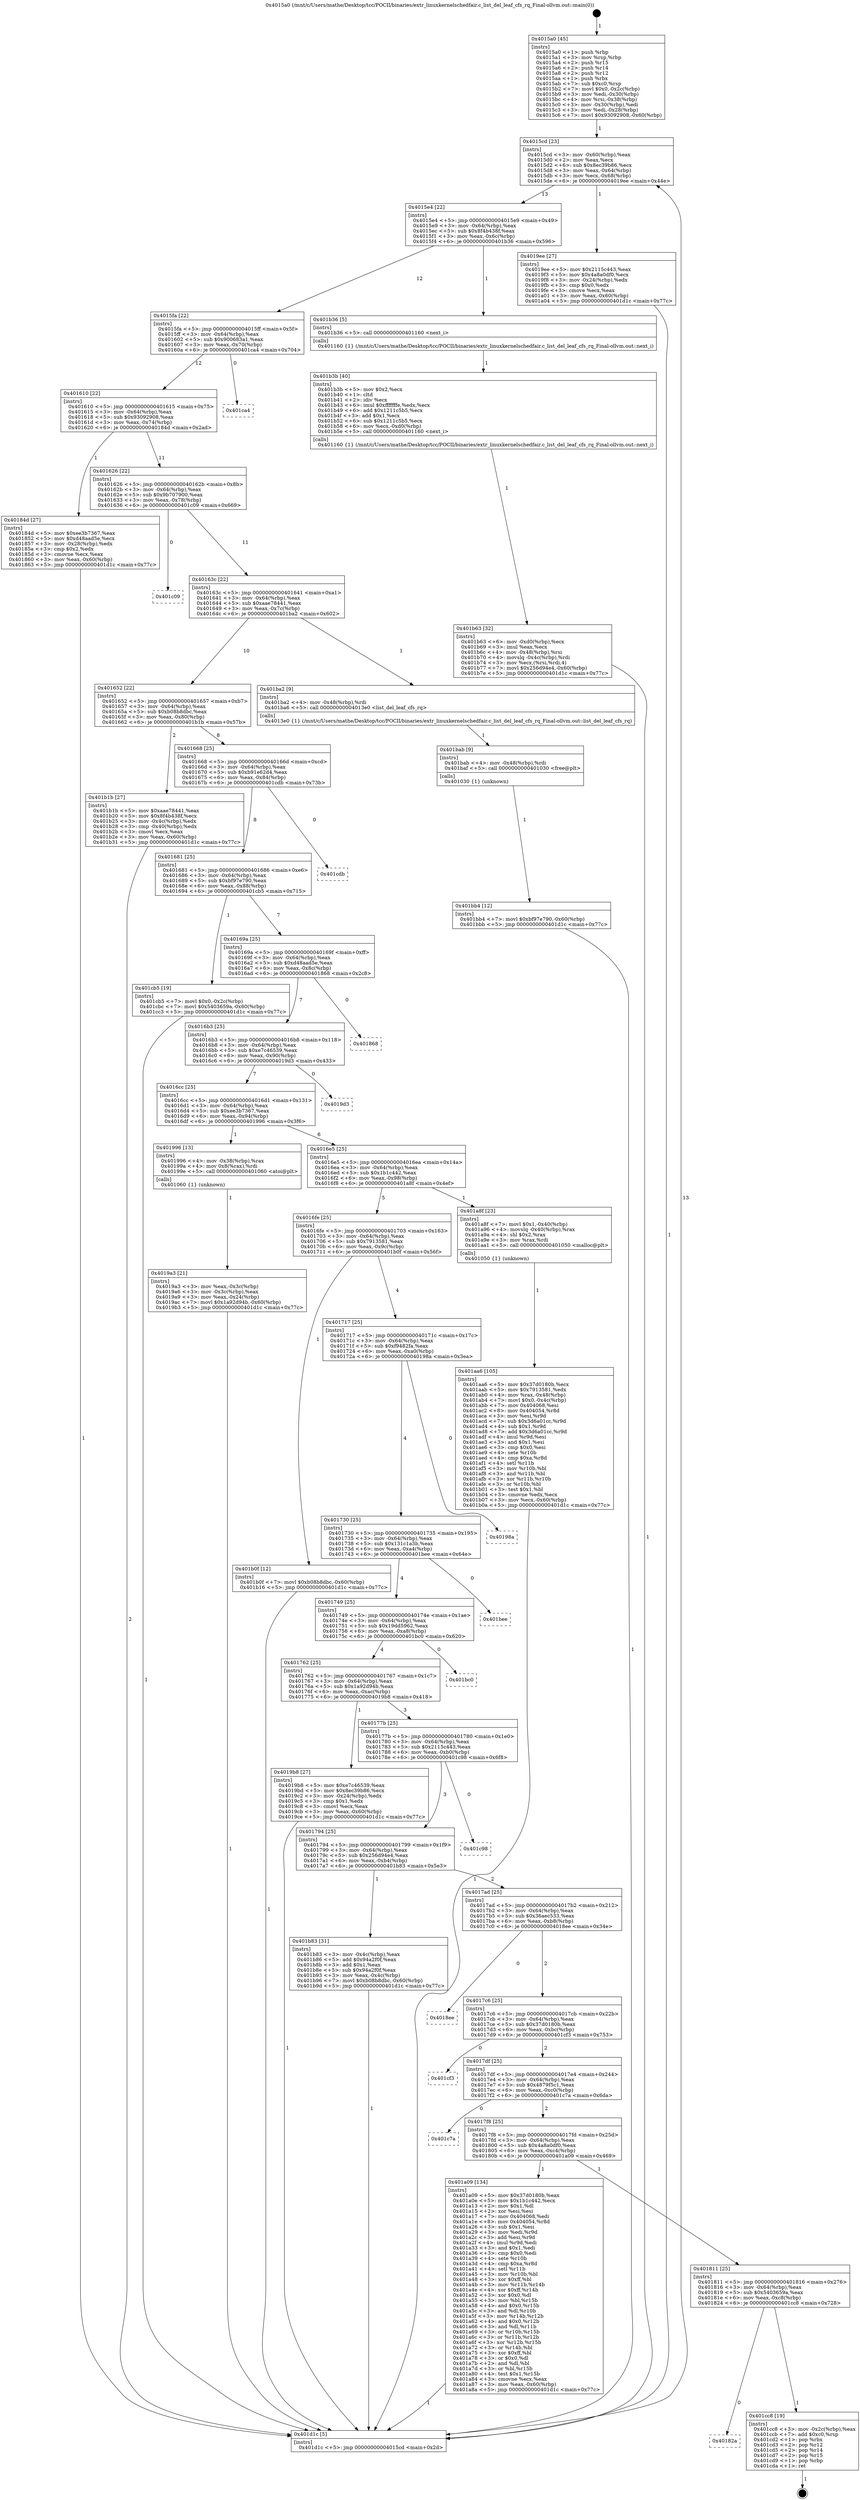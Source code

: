 digraph "0x4015a0" {
  label = "0x4015a0 (/mnt/c/Users/mathe/Desktop/tcc/POCII/binaries/extr_linuxkernelschedfair.c_list_del_leaf_cfs_rq_Final-ollvm.out::main(0))"
  labelloc = "t"
  node[shape=record]

  Entry [label="",width=0.3,height=0.3,shape=circle,fillcolor=black,style=filled]
  "0x4015cd" [label="{
     0x4015cd [23]\l
     | [instrs]\l
     &nbsp;&nbsp;0x4015cd \<+3\>: mov -0x60(%rbp),%eax\l
     &nbsp;&nbsp;0x4015d0 \<+2\>: mov %eax,%ecx\l
     &nbsp;&nbsp;0x4015d2 \<+6\>: sub $0x8ec39b86,%ecx\l
     &nbsp;&nbsp;0x4015d8 \<+3\>: mov %eax,-0x64(%rbp)\l
     &nbsp;&nbsp;0x4015db \<+3\>: mov %ecx,-0x68(%rbp)\l
     &nbsp;&nbsp;0x4015de \<+6\>: je 00000000004019ee \<main+0x44e\>\l
  }"]
  "0x4019ee" [label="{
     0x4019ee [27]\l
     | [instrs]\l
     &nbsp;&nbsp;0x4019ee \<+5\>: mov $0x2115c443,%eax\l
     &nbsp;&nbsp;0x4019f3 \<+5\>: mov $0x4a8a0df0,%ecx\l
     &nbsp;&nbsp;0x4019f8 \<+3\>: mov -0x24(%rbp),%edx\l
     &nbsp;&nbsp;0x4019fb \<+3\>: cmp $0x0,%edx\l
     &nbsp;&nbsp;0x4019fe \<+3\>: cmove %ecx,%eax\l
     &nbsp;&nbsp;0x401a01 \<+3\>: mov %eax,-0x60(%rbp)\l
     &nbsp;&nbsp;0x401a04 \<+5\>: jmp 0000000000401d1c \<main+0x77c\>\l
  }"]
  "0x4015e4" [label="{
     0x4015e4 [22]\l
     | [instrs]\l
     &nbsp;&nbsp;0x4015e4 \<+5\>: jmp 00000000004015e9 \<main+0x49\>\l
     &nbsp;&nbsp;0x4015e9 \<+3\>: mov -0x64(%rbp),%eax\l
     &nbsp;&nbsp;0x4015ec \<+5\>: sub $0x8f4b438f,%eax\l
     &nbsp;&nbsp;0x4015f1 \<+3\>: mov %eax,-0x6c(%rbp)\l
     &nbsp;&nbsp;0x4015f4 \<+6\>: je 0000000000401b36 \<main+0x596\>\l
  }"]
  Exit [label="",width=0.3,height=0.3,shape=circle,fillcolor=black,style=filled,peripheries=2]
  "0x401b36" [label="{
     0x401b36 [5]\l
     | [instrs]\l
     &nbsp;&nbsp;0x401b36 \<+5\>: call 0000000000401160 \<next_i\>\l
     | [calls]\l
     &nbsp;&nbsp;0x401160 \{1\} (/mnt/c/Users/mathe/Desktop/tcc/POCII/binaries/extr_linuxkernelschedfair.c_list_del_leaf_cfs_rq_Final-ollvm.out::next_i)\l
  }"]
  "0x4015fa" [label="{
     0x4015fa [22]\l
     | [instrs]\l
     &nbsp;&nbsp;0x4015fa \<+5\>: jmp 00000000004015ff \<main+0x5f\>\l
     &nbsp;&nbsp;0x4015ff \<+3\>: mov -0x64(%rbp),%eax\l
     &nbsp;&nbsp;0x401602 \<+5\>: sub $0x900683a1,%eax\l
     &nbsp;&nbsp;0x401607 \<+3\>: mov %eax,-0x70(%rbp)\l
     &nbsp;&nbsp;0x40160a \<+6\>: je 0000000000401ca4 \<main+0x704\>\l
  }"]
  "0x40182a" [label="{
     0x40182a\l
  }", style=dashed]
  "0x401ca4" [label="{
     0x401ca4\l
  }", style=dashed]
  "0x401610" [label="{
     0x401610 [22]\l
     | [instrs]\l
     &nbsp;&nbsp;0x401610 \<+5\>: jmp 0000000000401615 \<main+0x75\>\l
     &nbsp;&nbsp;0x401615 \<+3\>: mov -0x64(%rbp),%eax\l
     &nbsp;&nbsp;0x401618 \<+5\>: sub $0x93092908,%eax\l
     &nbsp;&nbsp;0x40161d \<+3\>: mov %eax,-0x74(%rbp)\l
     &nbsp;&nbsp;0x401620 \<+6\>: je 000000000040184d \<main+0x2ad\>\l
  }"]
  "0x401cc8" [label="{
     0x401cc8 [19]\l
     | [instrs]\l
     &nbsp;&nbsp;0x401cc8 \<+3\>: mov -0x2c(%rbp),%eax\l
     &nbsp;&nbsp;0x401ccb \<+7\>: add $0xc0,%rsp\l
     &nbsp;&nbsp;0x401cd2 \<+1\>: pop %rbx\l
     &nbsp;&nbsp;0x401cd3 \<+2\>: pop %r12\l
     &nbsp;&nbsp;0x401cd5 \<+2\>: pop %r14\l
     &nbsp;&nbsp;0x401cd7 \<+2\>: pop %r15\l
     &nbsp;&nbsp;0x401cd9 \<+1\>: pop %rbp\l
     &nbsp;&nbsp;0x401cda \<+1\>: ret\l
  }"]
  "0x40184d" [label="{
     0x40184d [27]\l
     | [instrs]\l
     &nbsp;&nbsp;0x40184d \<+5\>: mov $0xee3b7367,%eax\l
     &nbsp;&nbsp;0x401852 \<+5\>: mov $0xd48aad5e,%ecx\l
     &nbsp;&nbsp;0x401857 \<+3\>: mov -0x28(%rbp),%edx\l
     &nbsp;&nbsp;0x40185a \<+3\>: cmp $0x2,%edx\l
     &nbsp;&nbsp;0x40185d \<+3\>: cmovne %ecx,%eax\l
     &nbsp;&nbsp;0x401860 \<+3\>: mov %eax,-0x60(%rbp)\l
     &nbsp;&nbsp;0x401863 \<+5\>: jmp 0000000000401d1c \<main+0x77c\>\l
  }"]
  "0x401626" [label="{
     0x401626 [22]\l
     | [instrs]\l
     &nbsp;&nbsp;0x401626 \<+5\>: jmp 000000000040162b \<main+0x8b\>\l
     &nbsp;&nbsp;0x40162b \<+3\>: mov -0x64(%rbp),%eax\l
     &nbsp;&nbsp;0x40162e \<+5\>: sub $0x9b707900,%eax\l
     &nbsp;&nbsp;0x401633 \<+3\>: mov %eax,-0x78(%rbp)\l
     &nbsp;&nbsp;0x401636 \<+6\>: je 0000000000401c09 \<main+0x669\>\l
  }"]
  "0x401d1c" [label="{
     0x401d1c [5]\l
     | [instrs]\l
     &nbsp;&nbsp;0x401d1c \<+5\>: jmp 00000000004015cd \<main+0x2d\>\l
  }"]
  "0x4015a0" [label="{
     0x4015a0 [45]\l
     | [instrs]\l
     &nbsp;&nbsp;0x4015a0 \<+1\>: push %rbp\l
     &nbsp;&nbsp;0x4015a1 \<+3\>: mov %rsp,%rbp\l
     &nbsp;&nbsp;0x4015a4 \<+2\>: push %r15\l
     &nbsp;&nbsp;0x4015a6 \<+2\>: push %r14\l
     &nbsp;&nbsp;0x4015a8 \<+2\>: push %r12\l
     &nbsp;&nbsp;0x4015aa \<+1\>: push %rbx\l
     &nbsp;&nbsp;0x4015ab \<+7\>: sub $0xc0,%rsp\l
     &nbsp;&nbsp;0x4015b2 \<+7\>: movl $0x0,-0x2c(%rbp)\l
     &nbsp;&nbsp;0x4015b9 \<+3\>: mov %edi,-0x30(%rbp)\l
     &nbsp;&nbsp;0x4015bc \<+4\>: mov %rsi,-0x38(%rbp)\l
     &nbsp;&nbsp;0x4015c0 \<+3\>: mov -0x30(%rbp),%edi\l
     &nbsp;&nbsp;0x4015c3 \<+3\>: mov %edi,-0x28(%rbp)\l
     &nbsp;&nbsp;0x4015c6 \<+7\>: movl $0x93092908,-0x60(%rbp)\l
  }"]
  "0x401bb4" [label="{
     0x401bb4 [12]\l
     | [instrs]\l
     &nbsp;&nbsp;0x401bb4 \<+7\>: movl $0xbf97e790,-0x60(%rbp)\l
     &nbsp;&nbsp;0x401bbb \<+5\>: jmp 0000000000401d1c \<main+0x77c\>\l
  }"]
  "0x401c09" [label="{
     0x401c09\l
  }", style=dashed]
  "0x40163c" [label="{
     0x40163c [22]\l
     | [instrs]\l
     &nbsp;&nbsp;0x40163c \<+5\>: jmp 0000000000401641 \<main+0xa1\>\l
     &nbsp;&nbsp;0x401641 \<+3\>: mov -0x64(%rbp),%eax\l
     &nbsp;&nbsp;0x401644 \<+5\>: sub $0xaae78441,%eax\l
     &nbsp;&nbsp;0x401649 \<+3\>: mov %eax,-0x7c(%rbp)\l
     &nbsp;&nbsp;0x40164c \<+6\>: je 0000000000401ba2 \<main+0x602\>\l
  }"]
  "0x401bab" [label="{
     0x401bab [9]\l
     | [instrs]\l
     &nbsp;&nbsp;0x401bab \<+4\>: mov -0x48(%rbp),%rdi\l
     &nbsp;&nbsp;0x401baf \<+5\>: call 0000000000401030 \<free@plt\>\l
     | [calls]\l
     &nbsp;&nbsp;0x401030 \{1\} (unknown)\l
  }"]
  "0x401ba2" [label="{
     0x401ba2 [9]\l
     | [instrs]\l
     &nbsp;&nbsp;0x401ba2 \<+4\>: mov -0x48(%rbp),%rdi\l
     &nbsp;&nbsp;0x401ba6 \<+5\>: call 00000000004013e0 \<list_del_leaf_cfs_rq\>\l
     | [calls]\l
     &nbsp;&nbsp;0x4013e0 \{1\} (/mnt/c/Users/mathe/Desktop/tcc/POCII/binaries/extr_linuxkernelschedfair.c_list_del_leaf_cfs_rq_Final-ollvm.out::list_del_leaf_cfs_rq)\l
  }"]
  "0x401652" [label="{
     0x401652 [22]\l
     | [instrs]\l
     &nbsp;&nbsp;0x401652 \<+5\>: jmp 0000000000401657 \<main+0xb7\>\l
     &nbsp;&nbsp;0x401657 \<+3\>: mov -0x64(%rbp),%eax\l
     &nbsp;&nbsp;0x40165a \<+5\>: sub $0xb08b8dbc,%eax\l
     &nbsp;&nbsp;0x40165f \<+3\>: mov %eax,-0x80(%rbp)\l
     &nbsp;&nbsp;0x401662 \<+6\>: je 0000000000401b1b \<main+0x57b\>\l
  }"]
  "0x401b63" [label="{
     0x401b63 [32]\l
     | [instrs]\l
     &nbsp;&nbsp;0x401b63 \<+6\>: mov -0xd0(%rbp),%ecx\l
     &nbsp;&nbsp;0x401b69 \<+3\>: imul %eax,%ecx\l
     &nbsp;&nbsp;0x401b6c \<+4\>: mov -0x48(%rbp),%rsi\l
     &nbsp;&nbsp;0x401b70 \<+4\>: movslq -0x4c(%rbp),%rdi\l
     &nbsp;&nbsp;0x401b74 \<+3\>: mov %ecx,(%rsi,%rdi,4)\l
     &nbsp;&nbsp;0x401b77 \<+7\>: movl $0x256d94e4,-0x60(%rbp)\l
     &nbsp;&nbsp;0x401b7e \<+5\>: jmp 0000000000401d1c \<main+0x77c\>\l
  }"]
  "0x401b1b" [label="{
     0x401b1b [27]\l
     | [instrs]\l
     &nbsp;&nbsp;0x401b1b \<+5\>: mov $0xaae78441,%eax\l
     &nbsp;&nbsp;0x401b20 \<+5\>: mov $0x8f4b438f,%ecx\l
     &nbsp;&nbsp;0x401b25 \<+3\>: mov -0x4c(%rbp),%edx\l
     &nbsp;&nbsp;0x401b28 \<+3\>: cmp -0x40(%rbp),%edx\l
     &nbsp;&nbsp;0x401b2b \<+3\>: cmovl %ecx,%eax\l
     &nbsp;&nbsp;0x401b2e \<+3\>: mov %eax,-0x60(%rbp)\l
     &nbsp;&nbsp;0x401b31 \<+5\>: jmp 0000000000401d1c \<main+0x77c\>\l
  }"]
  "0x401668" [label="{
     0x401668 [25]\l
     | [instrs]\l
     &nbsp;&nbsp;0x401668 \<+5\>: jmp 000000000040166d \<main+0xcd\>\l
     &nbsp;&nbsp;0x40166d \<+3\>: mov -0x64(%rbp),%eax\l
     &nbsp;&nbsp;0x401670 \<+5\>: sub $0xb91e62d4,%eax\l
     &nbsp;&nbsp;0x401675 \<+6\>: mov %eax,-0x84(%rbp)\l
     &nbsp;&nbsp;0x40167b \<+6\>: je 0000000000401cdb \<main+0x73b\>\l
  }"]
  "0x401b3b" [label="{
     0x401b3b [40]\l
     | [instrs]\l
     &nbsp;&nbsp;0x401b3b \<+5\>: mov $0x2,%ecx\l
     &nbsp;&nbsp;0x401b40 \<+1\>: cltd\l
     &nbsp;&nbsp;0x401b41 \<+2\>: idiv %ecx\l
     &nbsp;&nbsp;0x401b43 \<+6\>: imul $0xfffffffe,%edx,%ecx\l
     &nbsp;&nbsp;0x401b49 \<+6\>: add $0x1211c5b5,%ecx\l
     &nbsp;&nbsp;0x401b4f \<+3\>: add $0x1,%ecx\l
     &nbsp;&nbsp;0x401b52 \<+6\>: sub $0x1211c5b5,%ecx\l
     &nbsp;&nbsp;0x401b58 \<+6\>: mov %ecx,-0xd0(%rbp)\l
     &nbsp;&nbsp;0x401b5e \<+5\>: call 0000000000401160 \<next_i\>\l
     | [calls]\l
     &nbsp;&nbsp;0x401160 \{1\} (/mnt/c/Users/mathe/Desktop/tcc/POCII/binaries/extr_linuxkernelschedfair.c_list_del_leaf_cfs_rq_Final-ollvm.out::next_i)\l
  }"]
  "0x401cdb" [label="{
     0x401cdb\l
  }", style=dashed]
  "0x401681" [label="{
     0x401681 [25]\l
     | [instrs]\l
     &nbsp;&nbsp;0x401681 \<+5\>: jmp 0000000000401686 \<main+0xe6\>\l
     &nbsp;&nbsp;0x401686 \<+3\>: mov -0x64(%rbp),%eax\l
     &nbsp;&nbsp;0x401689 \<+5\>: sub $0xbf97e790,%eax\l
     &nbsp;&nbsp;0x40168e \<+6\>: mov %eax,-0x88(%rbp)\l
     &nbsp;&nbsp;0x401694 \<+6\>: je 0000000000401cb5 \<main+0x715\>\l
  }"]
  "0x401aa6" [label="{
     0x401aa6 [105]\l
     | [instrs]\l
     &nbsp;&nbsp;0x401aa6 \<+5\>: mov $0x37d0180b,%ecx\l
     &nbsp;&nbsp;0x401aab \<+5\>: mov $0x7913581,%edx\l
     &nbsp;&nbsp;0x401ab0 \<+4\>: mov %rax,-0x48(%rbp)\l
     &nbsp;&nbsp;0x401ab4 \<+7\>: movl $0x0,-0x4c(%rbp)\l
     &nbsp;&nbsp;0x401abb \<+7\>: mov 0x404068,%esi\l
     &nbsp;&nbsp;0x401ac2 \<+8\>: mov 0x404054,%r8d\l
     &nbsp;&nbsp;0x401aca \<+3\>: mov %esi,%r9d\l
     &nbsp;&nbsp;0x401acd \<+7\>: sub $0x3d6a01cc,%r9d\l
     &nbsp;&nbsp;0x401ad4 \<+4\>: sub $0x1,%r9d\l
     &nbsp;&nbsp;0x401ad8 \<+7\>: add $0x3d6a01cc,%r9d\l
     &nbsp;&nbsp;0x401adf \<+4\>: imul %r9d,%esi\l
     &nbsp;&nbsp;0x401ae3 \<+3\>: and $0x1,%esi\l
     &nbsp;&nbsp;0x401ae6 \<+3\>: cmp $0x0,%esi\l
     &nbsp;&nbsp;0x401ae9 \<+4\>: sete %r10b\l
     &nbsp;&nbsp;0x401aed \<+4\>: cmp $0xa,%r8d\l
     &nbsp;&nbsp;0x401af1 \<+4\>: setl %r11b\l
     &nbsp;&nbsp;0x401af5 \<+3\>: mov %r10b,%bl\l
     &nbsp;&nbsp;0x401af8 \<+3\>: and %r11b,%bl\l
     &nbsp;&nbsp;0x401afb \<+3\>: xor %r11b,%r10b\l
     &nbsp;&nbsp;0x401afe \<+3\>: or %r10b,%bl\l
     &nbsp;&nbsp;0x401b01 \<+3\>: test $0x1,%bl\l
     &nbsp;&nbsp;0x401b04 \<+3\>: cmovne %edx,%ecx\l
     &nbsp;&nbsp;0x401b07 \<+3\>: mov %ecx,-0x60(%rbp)\l
     &nbsp;&nbsp;0x401b0a \<+5\>: jmp 0000000000401d1c \<main+0x77c\>\l
  }"]
  "0x401cb5" [label="{
     0x401cb5 [19]\l
     | [instrs]\l
     &nbsp;&nbsp;0x401cb5 \<+7\>: movl $0x0,-0x2c(%rbp)\l
     &nbsp;&nbsp;0x401cbc \<+7\>: movl $0x5403659a,-0x60(%rbp)\l
     &nbsp;&nbsp;0x401cc3 \<+5\>: jmp 0000000000401d1c \<main+0x77c\>\l
  }"]
  "0x40169a" [label="{
     0x40169a [25]\l
     | [instrs]\l
     &nbsp;&nbsp;0x40169a \<+5\>: jmp 000000000040169f \<main+0xff\>\l
     &nbsp;&nbsp;0x40169f \<+3\>: mov -0x64(%rbp),%eax\l
     &nbsp;&nbsp;0x4016a2 \<+5\>: sub $0xd48aad5e,%eax\l
     &nbsp;&nbsp;0x4016a7 \<+6\>: mov %eax,-0x8c(%rbp)\l
     &nbsp;&nbsp;0x4016ad \<+6\>: je 0000000000401868 \<main+0x2c8\>\l
  }"]
  "0x401811" [label="{
     0x401811 [25]\l
     | [instrs]\l
     &nbsp;&nbsp;0x401811 \<+5\>: jmp 0000000000401816 \<main+0x276\>\l
     &nbsp;&nbsp;0x401816 \<+3\>: mov -0x64(%rbp),%eax\l
     &nbsp;&nbsp;0x401819 \<+5\>: sub $0x5403659a,%eax\l
     &nbsp;&nbsp;0x40181e \<+6\>: mov %eax,-0xc8(%rbp)\l
     &nbsp;&nbsp;0x401824 \<+6\>: je 0000000000401cc8 \<main+0x728\>\l
  }"]
  "0x401868" [label="{
     0x401868\l
  }", style=dashed]
  "0x4016b3" [label="{
     0x4016b3 [25]\l
     | [instrs]\l
     &nbsp;&nbsp;0x4016b3 \<+5\>: jmp 00000000004016b8 \<main+0x118\>\l
     &nbsp;&nbsp;0x4016b8 \<+3\>: mov -0x64(%rbp),%eax\l
     &nbsp;&nbsp;0x4016bb \<+5\>: sub $0xe7c46539,%eax\l
     &nbsp;&nbsp;0x4016c0 \<+6\>: mov %eax,-0x90(%rbp)\l
     &nbsp;&nbsp;0x4016c6 \<+6\>: je 00000000004019d3 \<main+0x433\>\l
  }"]
  "0x401a09" [label="{
     0x401a09 [134]\l
     | [instrs]\l
     &nbsp;&nbsp;0x401a09 \<+5\>: mov $0x37d0180b,%eax\l
     &nbsp;&nbsp;0x401a0e \<+5\>: mov $0x1b1c442,%ecx\l
     &nbsp;&nbsp;0x401a13 \<+2\>: mov $0x1,%dl\l
     &nbsp;&nbsp;0x401a15 \<+2\>: xor %esi,%esi\l
     &nbsp;&nbsp;0x401a17 \<+7\>: mov 0x404068,%edi\l
     &nbsp;&nbsp;0x401a1e \<+8\>: mov 0x404054,%r8d\l
     &nbsp;&nbsp;0x401a26 \<+3\>: sub $0x1,%esi\l
     &nbsp;&nbsp;0x401a29 \<+3\>: mov %edi,%r9d\l
     &nbsp;&nbsp;0x401a2c \<+3\>: add %esi,%r9d\l
     &nbsp;&nbsp;0x401a2f \<+4\>: imul %r9d,%edi\l
     &nbsp;&nbsp;0x401a33 \<+3\>: and $0x1,%edi\l
     &nbsp;&nbsp;0x401a36 \<+3\>: cmp $0x0,%edi\l
     &nbsp;&nbsp;0x401a39 \<+4\>: sete %r10b\l
     &nbsp;&nbsp;0x401a3d \<+4\>: cmp $0xa,%r8d\l
     &nbsp;&nbsp;0x401a41 \<+4\>: setl %r11b\l
     &nbsp;&nbsp;0x401a45 \<+3\>: mov %r10b,%bl\l
     &nbsp;&nbsp;0x401a48 \<+3\>: xor $0xff,%bl\l
     &nbsp;&nbsp;0x401a4b \<+3\>: mov %r11b,%r14b\l
     &nbsp;&nbsp;0x401a4e \<+4\>: xor $0xff,%r14b\l
     &nbsp;&nbsp;0x401a52 \<+3\>: xor $0x0,%dl\l
     &nbsp;&nbsp;0x401a55 \<+3\>: mov %bl,%r15b\l
     &nbsp;&nbsp;0x401a58 \<+4\>: and $0x0,%r15b\l
     &nbsp;&nbsp;0x401a5c \<+3\>: and %dl,%r10b\l
     &nbsp;&nbsp;0x401a5f \<+3\>: mov %r14b,%r12b\l
     &nbsp;&nbsp;0x401a62 \<+4\>: and $0x0,%r12b\l
     &nbsp;&nbsp;0x401a66 \<+3\>: and %dl,%r11b\l
     &nbsp;&nbsp;0x401a69 \<+3\>: or %r10b,%r15b\l
     &nbsp;&nbsp;0x401a6c \<+3\>: or %r11b,%r12b\l
     &nbsp;&nbsp;0x401a6f \<+3\>: xor %r12b,%r15b\l
     &nbsp;&nbsp;0x401a72 \<+3\>: or %r14b,%bl\l
     &nbsp;&nbsp;0x401a75 \<+3\>: xor $0xff,%bl\l
     &nbsp;&nbsp;0x401a78 \<+3\>: or $0x0,%dl\l
     &nbsp;&nbsp;0x401a7b \<+2\>: and %dl,%bl\l
     &nbsp;&nbsp;0x401a7d \<+3\>: or %bl,%r15b\l
     &nbsp;&nbsp;0x401a80 \<+4\>: test $0x1,%r15b\l
     &nbsp;&nbsp;0x401a84 \<+3\>: cmovne %ecx,%eax\l
     &nbsp;&nbsp;0x401a87 \<+3\>: mov %eax,-0x60(%rbp)\l
     &nbsp;&nbsp;0x401a8a \<+5\>: jmp 0000000000401d1c \<main+0x77c\>\l
  }"]
  "0x4019d3" [label="{
     0x4019d3\l
  }", style=dashed]
  "0x4016cc" [label="{
     0x4016cc [25]\l
     | [instrs]\l
     &nbsp;&nbsp;0x4016cc \<+5\>: jmp 00000000004016d1 \<main+0x131\>\l
     &nbsp;&nbsp;0x4016d1 \<+3\>: mov -0x64(%rbp),%eax\l
     &nbsp;&nbsp;0x4016d4 \<+5\>: sub $0xee3b7367,%eax\l
     &nbsp;&nbsp;0x4016d9 \<+6\>: mov %eax,-0x94(%rbp)\l
     &nbsp;&nbsp;0x4016df \<+6\>: je 0000000000401996 \<main+0x3f6\>\l
  }"]
  "0x4017f8" [label="{
     0x4017f8 [25]\l
     | [instrs]\l
     &nbsp;&nbsp;0x4017f8 \<+5\>: jmp 00000000004017fd \<main+0x25d\>\l
     &nbsp;&nbsp;0x4017fd \<+3\>: mov -0x64(%rbp),%eax\l
     &nbsp;&nbsp;0x401800 \<+5\>: sub $0x4a8a0df0,%eax\l
     &nbsp;&nbsp;0x401805 \<+6\>: mov %eax,-0xc4(%rbp)\l
     &nbsp;&nbsp;0x40180b \<+6\>: je 0000000000401a09 \<main+0x469\>\l
  }"]
  "0x401996" [label="{
     0x401996 [13]\l
     | [instrs]\l
     &nbsp;&nbsp;0x401996 \<+4\>: mov -0x38(%rbp),%rax\l
     &nbsp;&nbsp;0x40199a \<+4\>: mov 0x8(%rax),%rdi\l
     &nbsp;&nbsp;0x40199e \<+5\>: call 0000000000401060 \<atoi@plt\>\l
     | [calls]\l
     &nbsp;&nbsp;0x401060 \{1\} (unknown)\l
  }"]
  "0x4016e5" [label="{
     0x4016e5 [25]\l
     | [instrs]\l
     &nbsp;&nbsp;0x4016e5 \<+5\>: jmp 00000000004016ea \<main+0x14a\>\l
     &nbsp;&nbsp;0x4016ea \<+3\>: mov -0x64(%rbp),%eax\l
     &nbsp;&nbsp;0x4016ed \<+5\>: sub $0x1b1c442,%eax\l
     &nbsp;&nbsp;0x4016f2 \<+6\>: mov %eax,-0x98(%rbp)\l
     &nbsp;&nbsp;0x4016f8 \<+6\>: je 0000000000401a8f \<main+0x4ef\>\l
  }"]
  "0x4019a3" [label="{
     0x4019a3 [21]\l
     | [instrs]\l
     &nbsp;&nbsp;0x4019a3 \<+3\>: mov %eax,-0x3c(%rbp)\l
     &nbsp;&nbsp;0x4019a6 \<+3\>: mov -0x3c(%rbp),%eax\l
     &nbsp;&nbsp;0x4019a9 \<+3\>: mov %eax,-0x24(%rbp)\l
     &nbsp;&nbsp;0x4019ac \<+7\>: movl $0x1a92d94b,-0x60(%rbp)\l
     &nbsp;&nbsp;0x4019b3 \<+5\>: jmp 0000000000401d1c \<main+0x77c\>\l
  }"]
  "0x401c7a" [label="{
     0x401c7a\l
  }", style=dashed]
  "0x401a8f" [label="{
     0x401a8f [23]\l
     | [instrs]\l
     &nbsp;&nbsp;0x401a8f \<+7\>: movl $0x1,-0x40(%rbp)\l
     &nbsp;&nbsp;0x401a96 \<+4\>: movslq -0x40(%rbp),%rax\l
     &nbsp;&nbsp;0x401a9a \<+4\>: shl $0x2,%rax\l
     &nbsp;&nbsp;0x401a9e \<+3\>: mov %rax,%rdi\l
     &nbsp;&nbsp;0x401aa1 \<+5\>: call 0000000000401050 \<malloc@plt\>\l
     | [calls]\l
     &nbsp;&nbsp;0x401050 \{1\} (unknown)\l
  }"]
  "0x4016fe" [label="{
     0x4016fe [25]\l
     | [instrs]\l
     &nbsp;&nbsp;0x4016fe \<+5\>: jmp 0000000000401703 \<main+0x163\>\l
     &nbsp;&nbsp;0x401703 \<+3\>: mov -0x64(%rbp),%eax\l
     &nbsp;&nbsp;0x401706 \<+5\>: sub $0x7913581,%eax\l
     &nbsp;&nbsp;0x40170b \<+6\>: mov %eax,-0x9c(%rbp)\l
     &nbsp;&nbsp;0x401711 \<+6\>: je 0000000000401b0f \<main+0x56f\>\l
  }"]
  "0x4017df" [label="{
     0x4017df [25]\l
     | [instrs]\l
     &nbsp;&nbsp;0x4017df \<+5\>: jmp 00000000004017e4 \<main+0x244\>\l
     &nbsp;&nbsp;0x4017e4 \<+3\>: mov -0x64(%rbp),%eax\l
     &nbsp;&nbsp;0x4017e7 \<+5\>: sub $0x4879f5c1,%eax\l
     &nbsp;&nbsp;0x4017ec \<+6\>: mov %eax,-0xc0(%rbp)\l
     &nbsp;&nbsp;0x4017f2 \<+6\>: je 0000000000401c7a \<main+0x6da\>\l
  }"]
  "0x401b0f" [label="{
     0x401b0f [12]\l
     | [instrs]\l
     &nbsp;&nbsp;0x401b0f \<+7\>: movl $0xb08b8dbc,-0x60(%rbp)\l
     &nbsp;&nbsp;0x401b16 \<+5\>: jmp 0000000000401d1c \<main+0x77c\>\l
  }"]
  "0x401717" [label="{
     0x401717 [25]\l
     | [instrs]\l
     &nbsp;&nbsp;0x401717 \<+5\>: jmp 000000000040171c \<main+0x17c\>\l
     &nbsp;&nbsp;0x40171c \<+3\>: mov -0x64(%rbp),%eax\l
     &nbsp;&nbsp;0x40171f \<+5\>: sub $0xf9482fa,%eax\l
     &nbsp;&nbsp;0x401724 \<+6\>: mov %eax,-0xa0(%rbp)\l
     &nbsp;&nbsp;0x40172a \<+6\>: je 000000000040198a \<main+0x3ea\>\l
  }"]
  "0x401cf3" [label="{
     0x401cf3\l
  }", style=dashed]
  "0x40198a" [label="{
     0x40198a\l
  }", style=dashed]
  "0x401730" [label="{
     0x401730 [25]\l
     | [instrs]\l
     &nbsp;&nbsp;0x401730 \<+5\>: jmp 0000000000401735 \<main+0x195\>\l
     &nbsp;&nbsp;0x401735 \<+3\>: mov -0x64(%rbp),%eax\l
     &nbsp;&nbsp;0x401738 \<+5\>: sub $0x131c1a3b,%eax\l
     &nbsp;&nbsp;0x40173d \<+6\>: mov %eax,-0xa4(%rbp)\l
     &nbsp;&nbsp;0x401743 \<+6\>: je 0000000000401bee \<main+0x64e\>\l
  }"]
  "0x4017c6" [label="{
     0x4017c6 [25]\l
     | [instrs]\l
     &nbsp;&nbsp;0x4017c6 \<+5\>: jmp 00000000004017cb \<main+0x22b\>\l
     &nbsp;&nbsp;0x4017cb \<+3\>: mov -0x64(%rbp),%eax\l
     &nbsp;&nbsp;0x4017ce \<+5\>: sub $0x37d0180b,%eax\l
     &nbsp;&nbsp;0x4017d3 \<+6\>: mov %eax,-0xbc(%rbp)\l
     &nbsp;&nbsp;0x4017d9 \<+6\>: je 0000000000401cf3 \<main+0x753\>\l
  }"]
  "0x401bee" [label="{
     0x401bee\l
  }", style=dashed]
  "0x401749" [label="{
     0x401749 [25]\l
     | [instrs]\l
     &nbsp;&nbsp;0x401749 \<+5\>: jmp 000000000040174e \<main+0x1ae\>\l
     &nbsp;&nbsp;0x40174e \<+3\>: mov -0x64(%rbp),%eax\l
     &nbsp;&nbsp;0x401751 \<+5\>: sub $0x19dd5962,%eax\l
     &nbsp;&nbsp;0x401756 \<+6\>: mov %eax,-0xa8(%rbp)\l
     &nbsp;&nbsp;0x40175c \<+6\>: je 0000000000401bc0 \<main+0x620\>\l
  }"]
  "0x4018ee" [label="{
     0x4018ee\l
  }", style=dashed]
  "0x401bc0" [label="{
     0x401bc0\l
  }", style=dashed]
  "0x401762" [label="{
     0x401762 [25]\l
     | [instrs]\l
     &nbsp;&nbsp;0x401762 \<+5\>: jmp 0000000000401767 \<main+0x1c7\>\l
     &nbsp;&nbsp;0x401767 \<+3\>: mov -0x64(%rbp),%eax\l
     &nbsp;&nbsp;0x40176a \<+5\>: sub $0x1a92d94b,%eax\l
     &nbsp;&nbsp;0x40176f \<+6\>: mov %eax,-0xac(%rbp)\l
     &nbsp;&nbsp;0x401775 \<+6\>: je 00000000004019b8 \<main+0x418\>\l
  }"]
  "0x4017ad" [label="{
     0x4017ad [25]\l
     | [instrs]\l
     &nbsp;&nbsp;0x4017ad \<+5\>: jmp 00000000004017b2 \<main+0x212\>\l
     &nbsp;&nbsp;0x4017b2 \<+3\>: mov -0x64(%rbp),%eax\l
     &nbsp;&nbsp;0x4017b5 \<+5\>: sub $0x36aec533,%eax\l
     &nbsp;&nbsp;0x4017ba \<+6\>: mov %eax,-0xb8(%rbp)\l
     &nbsp;&nbsp;0x4017c0 \<+6\>: je 00000000004018ee \<main+0x34e\>\l
  }"]
  "0x4019b8" [label="{
     0x4019b8 [27]\l
     | [instrs]\l
     &nbsp;&nbsp;0x4019b8 \<+5\>: mov $0xe7c46539,%eax\l
     &nbsp;&nbsp;0x4019bd \<+5\>: mov $0x8ec39b86,%ecx\l
     &nbsp;&nbsp;0x4019c2 \<+3\>: mov -0x24(%rbp),%edx\l
     &nbsp;&nbsp;0x4019c5 \<+3\>: cmp $0x1,%edx\l
     &nbsp;&nbsp;0x4019c8 \<+3\>: cmovl %ecx,%eax\l
     &nbsp;&nbsp;0x4019cb \<+3\>: mov %eax,-0x60(%rbp)\l
     &nbsp;&nbsp;0x4019ce \<+5\>: jmp 0000000000401d1c \<main+0x77c\>\l
  }"]
  "0x40177b" [label="{
     0x40177b [25]\l
     | [instrs]\l
     &nbsp;&nbsp;0x40177b \<+5\>: jmp 0000000000401780 \<main+0x1e0\>\l
     &nbsp;&nbsp;0x401780 \<+3\>: mov -0x64(%rbp),%eax\l
     &nbsp;&nbsp;0x401783 \<+5\>: sub $0x2115c443,%eax\l
     &nbsp;&nbsp;0x401788 \<+6\>: mov %eax,-0xb0(%rbp)\l
     &nbsp;&nbsp;0x40178e \<+6\>: je 0000000000401c98 \<main+0x6f8\>\l
  }"]
  "0x401b83" [label="{
     0x401b83 [31]\l
     | [instrs]\l
     &nbsp;&nbsp;0x401b83 \<+3\>: mov -0x4c(%rbp),%eax\l
     &nbsp;&nbsp;0x401b86 \<+5\>: add $0x94a2f0f,%eax\l
     &nbsp;&nbsp;0x401b8b \<+3\>: add $0x1,%eax\l
     &nbsp;&nbsp;0x401b8e \<+5\>: sub $0x94a2f0f,%eax\l
     &nbsp;&nbsp;0x401b93 \<+3\>: mov %eax,-0x4c(%rbp)\l
     &nbsp;&nbsp;0x401b96 \<+7\>: movl $0xb08b8dbc,-0x60(%rbp)\l
     &nbsp;&nbsp;0x401b9d \<+5\>: jmp 0000000000401d1c \<main+0x77c\>\l
  }"]
  "0x401c98" [label="{
     0x401c98\l
  }", style=dashed]
  "0x401794" [label="{
     0x401794 [25]\l
     | [instrs]\l
     &nbsp;&nbsp;0x401794 \<+5\>: jmp 0000000000401799 \<main+0x1f9\>\l
     &nbsp;&nbsp;0x401799 \<+3\>: mov -0x64(%rbp),%eax\l
     &nbsp;&nbsp;0x40179c \<+5\>: sub $0x256d94e4,%eax\l
     &nbsp;&nbsp;0x4017a1 \<+6\>: mov %eax,-0xb4(%rbp)\l
     &nbsp;&nbsp;0x4017a7 \<+6\>: je 0000000000401b83 \<main+0x5e3\>\l
  }"]
  Entry -> "0x4015a0" [label=" 1"]
  "0x4015cd" -> "0x4019ee" [label=" 1"]
  "0x4015cd" -> "0x4015e4" [label=" 13"]
  "0x401cc8" -> Exit [label=" 1"]
  "0x4015e4" -> "0x401b36" [label=" 1"]
  "0x4015e4" -> "0x4015fa" [label=" 12"]
  "0x401811" -> "0x40182a" [label=" 0"]
  "0x4015fa" -> "0x401ca4" [label=" 0"]
  "0x4015fa" -> "0x401610" [label=" 12"]
  "0x401811" -> "0x401cc8" [label=" 1"]
  "0x401610" -> "0x40184d" [label=" 1"]
  "0x401610" -> "0x401626" [label=" 11"]
  "0x40184d" -> "0x401d1c" [label=" 1"]
  "0x4015a0" -> "0x4015cd" [label=" 1"]
  "0x401d1c" -> "0x4015cd" [label=" 13"]
  "0x401cb5" -> "0x401d1c" [label=" 1"]
  "0x401626" -> "0x401c09" [label=" 0"]
  "0x401626" -> "0x40163c" [label=" 11"]
  "0x401bb4" -> "0x401d1c" [label=" 1"]
  "0x40163c" -> "0x401ba2" [label=" 1"]
  "0x40163c" -> "0x401652" [label=" 10"]
  "0x401bab" -> "0x401bb4" [label=" 1"]
  "0x401652" -> "0x401b1b" [label=" 2"]
  "0x401652" -> "0x401668" [label=" 8"]
  "0x401ba2" -> "0x401bab" [label=" 1"]
  "0x401668" -> "0x401cdb" [label=" 0"]
  "0x401668" -> "0x401681" [label=" 8"]
  "0x401b83" -> "0x401d1c" [label=" 1"]
  "0x401681" -> "0x401cb5" [label=" 1"]
  "0x401681" -> "0x40169a" [label=" 7"]
  "0x401b63" -> "0x401d1c" [label=" 1"]
  "0x40169a" -> "0x401868" [label=" 0"]
  "0x40169a" -> "0x4016b3" [label=" 7"]
  "0x401b3b" -> "0x401b63" [label=" 1"]
  "0x4016b3" -> "0x4019d3" [label=" 0"]
  "0x4016b3" -> "0x4016cc" [label=" 7"]
  "0x401b36" -> "0x401b3b" [label=" 1"]
  "0x4016cc" -> "0x401996" [label=" 1"]
  "0x4016cc" -> "0x4016e5" [label=" 6"]
  "0x401996" -> "0x4019a3" [label=" 1"]
  "0x4019a3" -> "0x401d1c" [label=" 1"]
  "0x401b0f" -> "0x401d1c" [label=" 1"]
  "0x4016e5" -> "0x401a8f" [label=" 1"]
  "0x4016e5" -> "0x4016fe" [label=" 5"]
  "0x401aa6" -> "0x401d1c" [label=" 1"]
  "0x4016fe" -> "0x401b0f" [label=" 1"]
  "0x4016fe" -> "0x401717" [label=" 4"]
  "0x401a09" -> "0x401d1c" [label=" 1"]
  "0x401717" -> "0x40198a" [label=" 0"]
  "0x401717" -> "0x401730" [label=" 4"]
  "0x4017f8" -> "0x401811" [label=" 1"]
  "0x401730" -> "0x401bee" [label=" 0"]
  "0x401730" -> "0x401749" [label=" 4"]
  "0x401b1b" -> "0x401d1c" [label=" 2"]
  "0x401749" -> "0x401bc0" [label=" 0"]
  "0x401749" -> "0x401762" [label=" 4"]
  "0x4017df" -> "0x4017f8" [label=" 2"]
  "0x401762" -> "0x4019b8" [label=" 1"]
  "0x401762" -> "0x40177b" [label=" 3"]
  "0x4019b8" -> "0x401d1c" [label=" 1"]
  "0x4019ee" -> "0x401d1c" [label=" 1"]
  "0x401a8f" -> "0x401aa6" [label=" 1"]
  "0x40177b" -> "0x401c98" [label=" 0"]
  "0x40177b" -> "0x401794" [label=" 3"]
  "0x4017c6" -> "0x4017df" [label=" 2"]
  "0x401794" -> "0x401b83" [label=" 1"]
  "0x401794" -> "0x4017ad" [label=" 2"]
  "0x4017df" -> "0x401c7a" [label=" 0"]
  "0x4017ad" -> "0x4018ee" [label=" 0"]
  "0x4017ad" -> "0x4017c6" [label=" 2"]
  "0x4017f8" -> "0x401a09" [label=" 1"]
  "0x4017c6" -> "0x401cf3" [label=" 0"]
}
